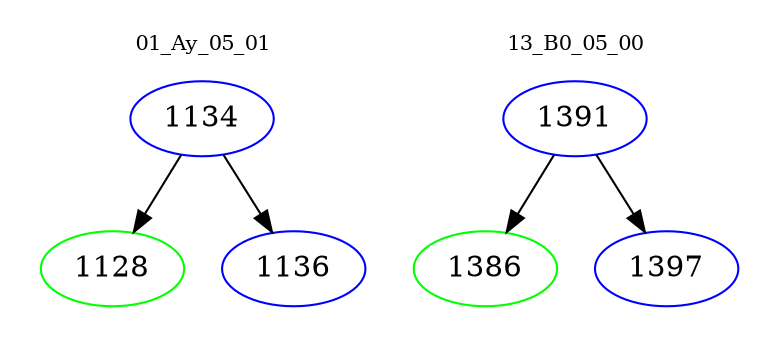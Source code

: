 digraph{
subgraph cluster_0 {
color = white
label = "01_Ay_05_01";
fontsize=10;
T0_1134 [label="1134", color="blue"]
T0_1134 -> T0_1128 [color="black"]
T0_1128 [label="1128", color="green"]
T0_1134 -> T0_1136 [color="black"]
T0_1136 [label="1136", color="blue"]
}
subgraph cluster_1 {
color = white
label = "13_B0_05_00";
fontsize=10;
T1_1391 [label="1391", color="blue"]
T1_1391 -> T1_1386 [color="black"]
T1_1386 [label="1386", color="green"]
T1_1391 -> T1_1397 [color="black"]
T1_1397 [label="1397", color="blue"]
}
}

